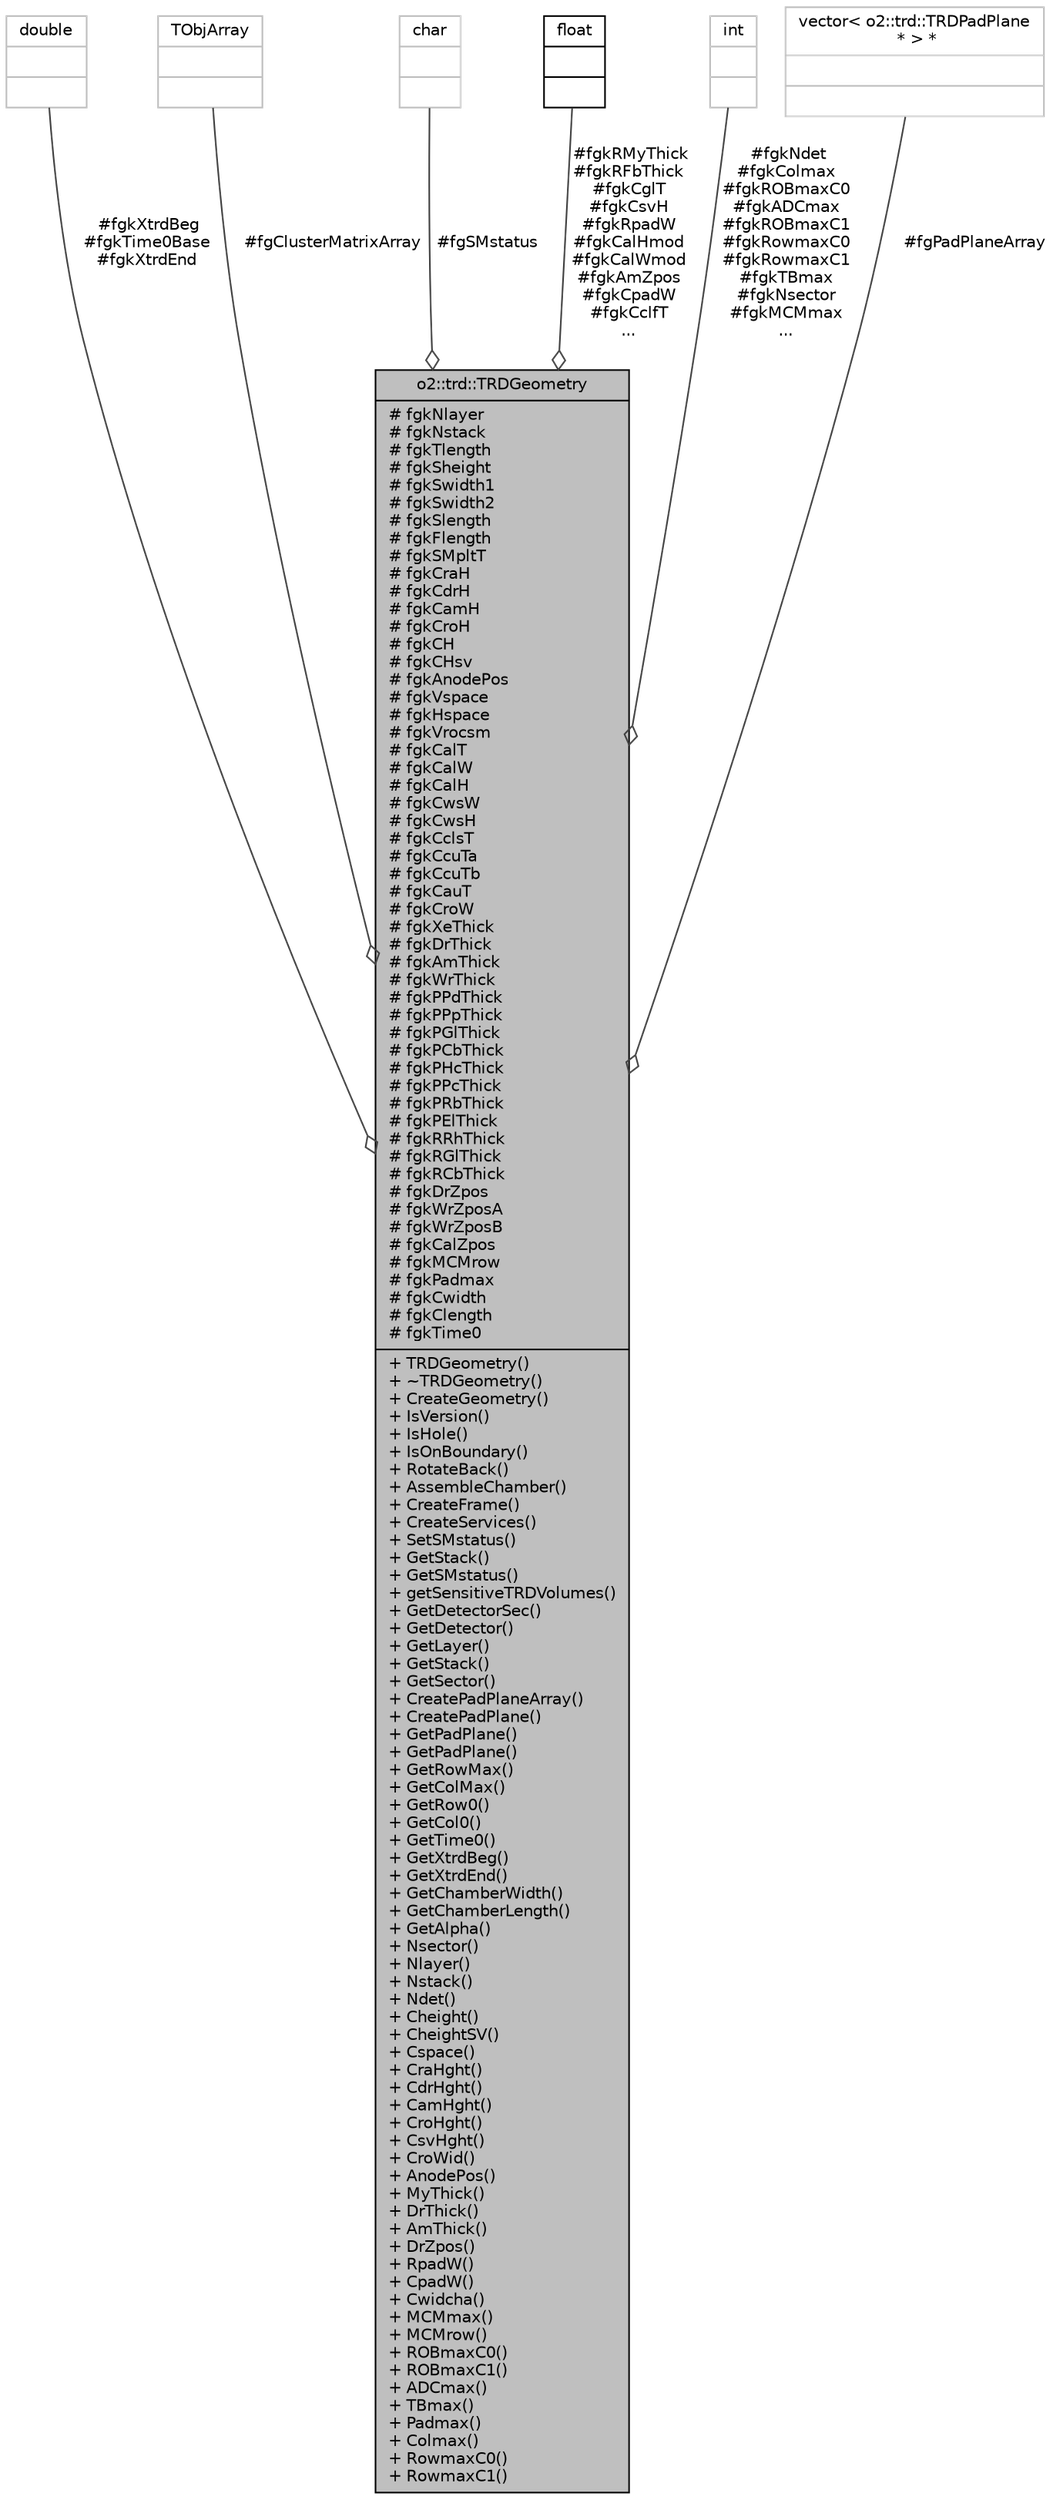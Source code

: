 digraph "o2::trd::TRDGeometry"
{
 // INTERACTIVE_SVG=YES
  bgcolor="transparent";
  edge [fontname="Helvetica",fontsize="10",labelfontname="Helvetica",labelfontsize="10"];
  node [fontname="Helvetica",fontsize="10",shape=record];
  Node1 [label="{o2::trd::TRDGeometry\n|# fgkNlayer\l# fgkNstack\l# fgkTlength\l# fgkSheight\l# fgkSwidth1\l# fgkSwidth2\l# fgkSlength\l# fgkFlength\l# fgkSMpltT\l# fgkCraH\l# fgkCdrH\l# fgkCamH\l# fgkCroH\l# fgkCH\l# fgkCHsv\l# fgkAnodePos\l# fgkVspace\l# fgkHspace\l# fgkVrocsm\l# fgkCalT\l# fgkCalW\l# fgkCalH\l# fgkCwsW\l# fgkCwsH\l# fgkCclsT\l# fgkCcuTa\l# fgkCcuTb\l# fgkCauT\l# fgkCroW\l# fgkXeThick\l# fgkDrThick\l# fgkAmThick\l# fgkWrThick\l# fgkPPdThick\l# fgkPPpThick\l# fgkPGlThick\l# fgkPCbThick\l# fgkPHcThick\l# fgkPPcThick\l# fgkPRbThick\l# fgkPElThick\l# fgkRRhThick\l# fgkRGlThick\l# fgkRCbThick\l# fgkDrZpos\l# fgkWrZposA\l# fgkWrZposB\l# fgkCalZpos\l# fgkMCMrow\l# fgkPadmax\l# fgkCwidth\l# fgkClength\l# fgkTime0\l|+ TRDGeometry()\l+ ~TRDGeometry()\l+ CreateGeometry()\l+ IsVersion()\l+ IsHole()\l+ IsOnBoundary()\l+ RotateBack()\l+ AssembleChamber()\l+ CreateFrame()\l+ CreateServices()\l+ SetSMstatus()\l+ GetStack()\l+ GetSMstatus()\l+ getSensitiveTRDVolumes()\l+ GetDetectorSec()\l+ GetDetector()\l+ GetLayer()\l+ GetStack()\l+ GetSector()\l+ CreatePadPlaneArray()\l+ CreatePadPlane()\l+ GetPadPlane()\l+ GetPadPlane()\l+ GetRowMax()\l+ GetColMax()\l+ GetRow0()\l+ GetCol0()\l+ GetTime0()\l+ GetXtrdBeg()\l+ GetXtrdEnd()\l+ GetChamberWidth()\l+ GetChamberLength()\l+ GetAlpha()\l+ Nsector()\l+ Nlayer()\l+ Nstack()\l+ Ndet()\l+ Cheight()\l+ CheightSV()\l+ Cspace()\l+ CraHght()\l+ CdrHght()\l+ CamHght()\l+ CroHght()\l+ CsvHght()\l+ CroWid()\l+ AnodePos()\l+ MyThick()\l+ DrThick()\l+ AmThick()\l+ DrZpos()\l+ RpadW()\l+ CpadW()\l+ Cwidcha()\l+ MCMmax()\l+ MCMrow()\l+ ROBmaxC0()\l+ ROBmaxC1()\l+ ADCmax()\l+ TBmax()\l+ Padmax()\l+ Colmax()\l+ RowmaxC0()\l+ RowmaxC1()\l}",height=0.2,width=0.4,color="black", fillcolor="grey75", style="filled" fontcolor="black"];
  Node2 -> Node1 [color="grey25",fontsize="10",style="solid",label=" #fgkXtrdBeg\n#fgkTime0Base\n#fgkXtrdEnd" ,arrowhead="odiamond",fontname="Helvetica"];
  Node2 [label="{double\n||}",height=0.2,width=0.4,color="grey75"];
  Node3 -> Node1 [color="grey25",fontsize="10",style="solid",label=" #fgClusterMatrixArray" ,arrowhead="odiamond",fontname="Helvetica"];
  Node3 [label="{TObjArray\n||}",height=0.2,width=0.4,color="grey75"];
  Node4 -> Node1 [color="grey25",fontsize="10",style="solid",label=" #fgSMstatus" ,arrowhead="odiamond",fontname="Helvetica"];
  Node4 [label="{char\n||}",height=0.2,width=0.4,color="grey75"];
  Node5 -> Node1 [color="grey25",fontsize="10",style="solid",label=" #fgkRMyThick\n#fgkRFbThick\n#fgkCglT\n#fgkCsvH\n#fgkRpadW\n#fgkCalHmod\n#fgkCalWmod\n#fgkAmZpos\n#fgkCpadW\n#fgkCclfT\n..." ,arrowhead="odiamond",fontname="Helvetica"];
  Node5 [label="{float\n||}",height=0.2,width=0.4,color="black",URL="$d4/dc3/classfloat.html"];
  Node6 -> Node1 [color="grey25",fontsize="10",style="solid",label=" #fgkNdet\n#fgkColmax\n#fgkROBmaxC0\n#fgkADCmax\n#fgkROBmaxC1\n#fgkRowmaxC0\n#fgkRowmaxC1\n#fgkTBmax\n#fgkNsector\n#fgkMCMmax\n..." ,arrowhead="odiamond",fontname="Helvetica"];
  Node6 [label="{int\n||}",height=0.2,width=0.4,color="grey75"];
  Node7 -> Node1 [color="grey25",fontsize="10",style="solid",label=" #fgPadPlaneArray" ,arrowhead="odiamond",fontname="Helvetica"];
  Node7 [label="{vector\< o2::trd::TRDPadPlane\l * \> *\n||}",height=0.2,width=0.4,color="grey75"];
}
